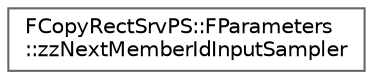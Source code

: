 digraph "Graphical Class Hierarchy"
{
 // INTERACTIVE_SVG=YES
 // LATEX_PDF_SIZE
  bgcolor="transparent";
  edge [fontname=Helvetica,fontsize=10,labelfontname=Helvetica,labelfontsize=10];
  node [fontname=Helvetica,fontsize=10,shape=box,height=0.2,width=0.4];
  rankdir="LR";
  Node0 [id="Node000000",label="FCopyRectSrvPS::FParameters\l::zzNextMemberIdInputSampler",height=0.2,width=0.4,color="grey40", fillcolor="white", style="filled",URL="$d6/dd7/structFCopyRectSrvPS_1_1FParameters_1_1zzNextMemberIdInputSampler.html",tooltip=" "];
}
